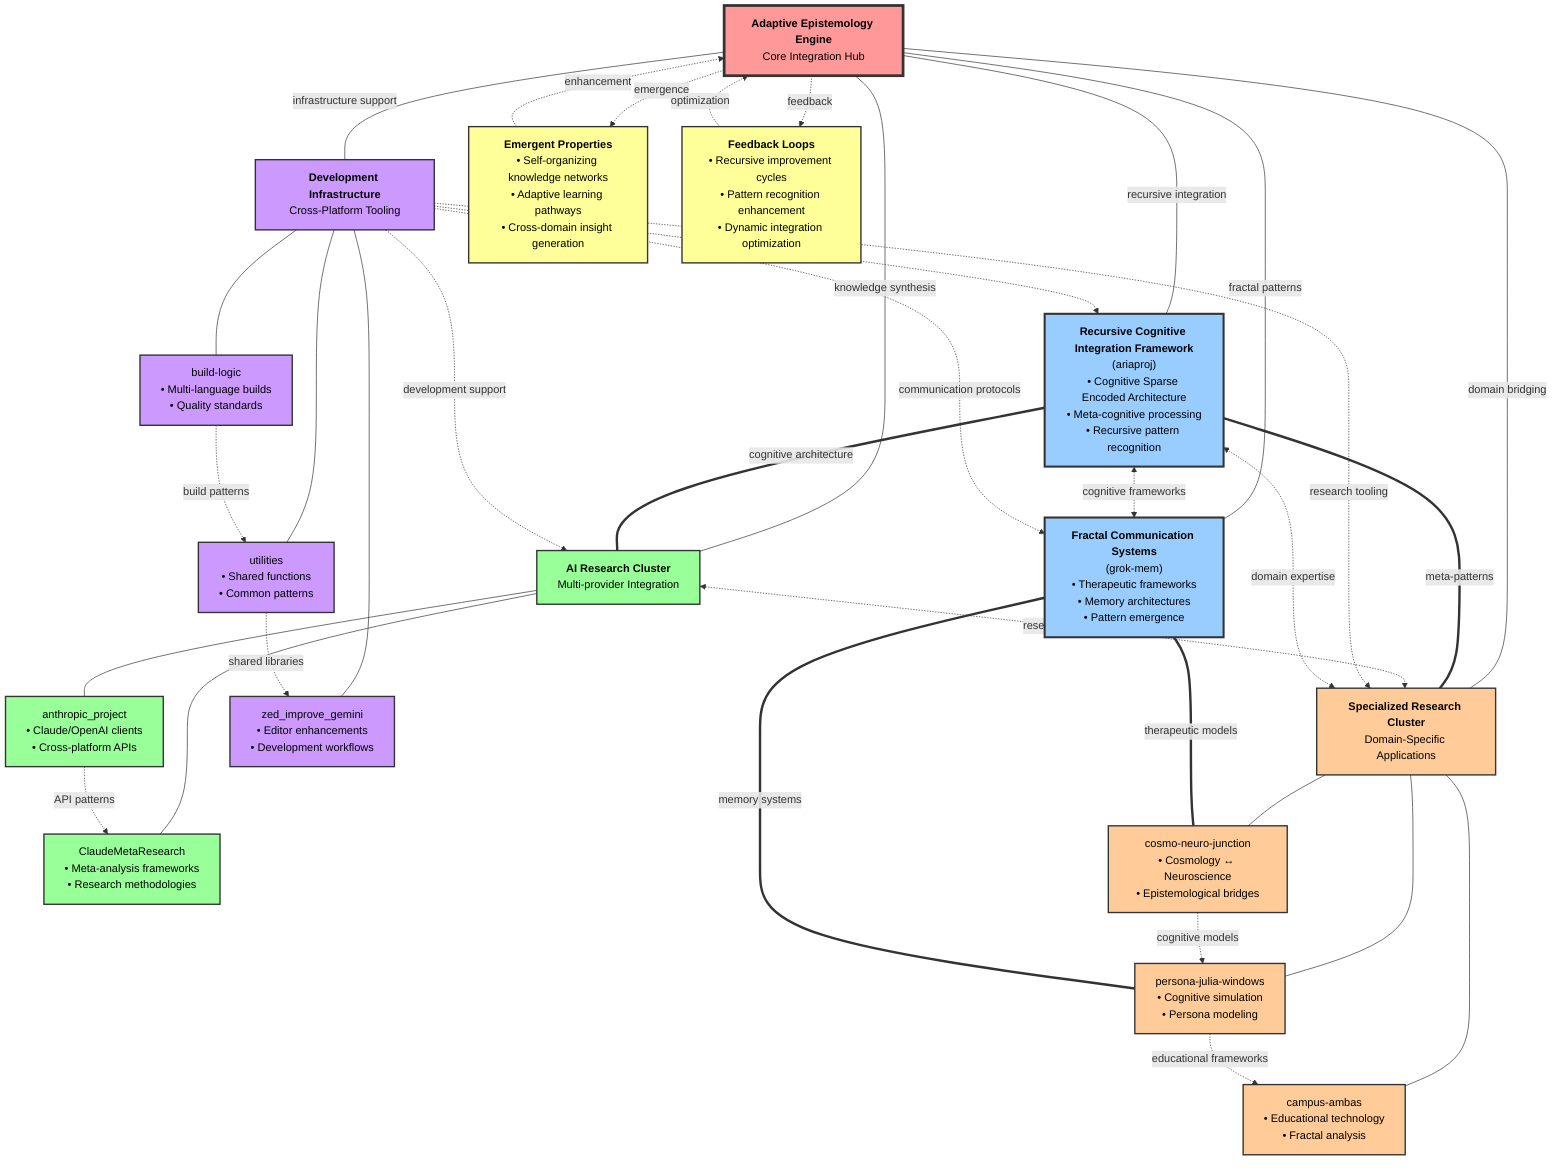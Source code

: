 graph TB
    %% Central Hub - Adaptive Epistemology Engine
    AEE["`**Adaptive Epistemology Engine**
    Core Integration Hub`"]
    
    %% Primary Cognitive Domains
    RCIF["`**Recursive Cognitive Integration Framework**
    (ariaproj)
    • Cognitive Sparse Encoded Architecture
    • Meta-cognitive processing
    • Recursive pattern recognition`"]
    
    FCS["`**Fractal Communication Systems**
    (grok-mem)
    • Therapeutic frameworks
    • Memory architectures
    • Pattern emergence`"]
    
    %% AI Research Cluster
    AIR["`**AI Research Cluster**
    Multi-provider Integration`"]
    AP["`anthropic_project
    • Claude/OpenAI clients
    • Cross-platform APIs`"]
    CMR["`ClaudeMetaResearch
    • Meta-analysis frameworks
    • Research methodologies`"]
    
    %% Specialized Research Cluster
    SRC["`**Specialized Research Cluster**
    Domain-Specific Applications`"]
    CNJ["`cosmo-neuro-junction
    • Cosmology ↔ Neuroscience
    • Epistemological bridges`"]
    PJW["`persona-julia-windows
    • Cognitive simulation
    • Persona modeling`"]
    CA["`campus-ambas
    • Educational technology
    • Fractal analysis`"]
    
    %% Development Infrastructure
    DI["`**Development Infrastructure**
    Cross-Platform Tooling`"]
    ZIG["`zed_improve_gemini
    • Editor enhancements
    • Development workflows`"]
    UTIL["`utilities
    • Shared functions
    • Common patterns`"]
    BL["`build-logic
    • Multi-language builds
    • Quality standards`"]
    
    %% Core Connections - Central Hub
    AEE ---|recursive integration| RCIF
    AEE ---|fractal patterns| FCS
    AEE ---|knowledge synthesis| AIR
    AEE ---|domain bridging| SRC
    AEE ---|infrastructure support| DI
    
    %% AI Research Internal Connections
    AIR --- AP
    AIR --- CMR
    AP -.->|API patterns| CMR
    
    %% Specialized Research Internal Connections
    SRC --- CNJ
    SRC --- PJW
    SRC --- CA
    CNJ -.->|cognitive models| PJW
    PJW -.->|educational frameworks| CA
    
    %% Development Infrastructure Internal Connections
    DI --- ZIG
    DI --- UTIL
    DI --- BL
    UTIL -.->|shared libraries| ZIG
    BL -.->|build patterns| UTIL
    
    %% Cross-Cluster Integration Points
    RCIF ===|cognitive architecture| AIR
    RCIF ===|meta-patterns| SRC
    FCS ===|therapeutic models| CNJ
    FCS ===|memory systems| PJW
    
    %% Bidirectional Knowledge Flow
    AIR <-.->|research insights| SRC
    SRC <-.->|domain expertise| RCIF
    RCIF <-.->|cognitive frameworks| FCS
    
    %% Infrastructure Support
    DI -.->|development support| AIR
    DI -.->|research tooling| SRC
    DI -.->|framework implementation| RCIF
    DI -.->|communication protocols| FCS
    
    %% Emergent Properties
    EP1["`**Emergent Properties**
    • Self-organizing knowledge networks
    • Adaptive learning pathways
    • Cross-domain insight generation`"]
    
    EP2["`**Feedback Loops**
    • Recursive improvement cycles
    • Pattern recognition enhancement
    • Dynamic integration optimization`"]
    
    AEE -.->|emergence| EP1
    AEE -.->|feedback| EP2
    EP1 -.->|enhancement| AEE
    EP2 -.->|optimization| AEE
    
    %% Styling
    classDef centralHub fill:#ff9999,stroke:#333,stroke-width:4px,color:#000
    classDef cognitiveCore fill:#99ccff,stroke:#333,stroke-width:3px,color:#000
    classDef aiCluster fill:#99ff99,stroke:#333,stroke-width:2px,color:#000
    classDef researchCluster fill:#ffcc99,stroke:#333,stroke-width:2px,color:#000
    classDef infraCluster fill:#cc99ff,stroke:#333,stroke-width:2px,color:#000
    classDef emergent fill:#ffff99,stroke:#333,stroke-width:2px,color:#000
    
    class AEE centralHub
    class RCIF,FCS cognitiveCore
    class AIR,AP,CMR aiCluster
    class SRC,CNJ,PJW,CA researchCluster
    class DI,ZIG,UTIL,BL infraCluster
    class EP1,EP2 emergent